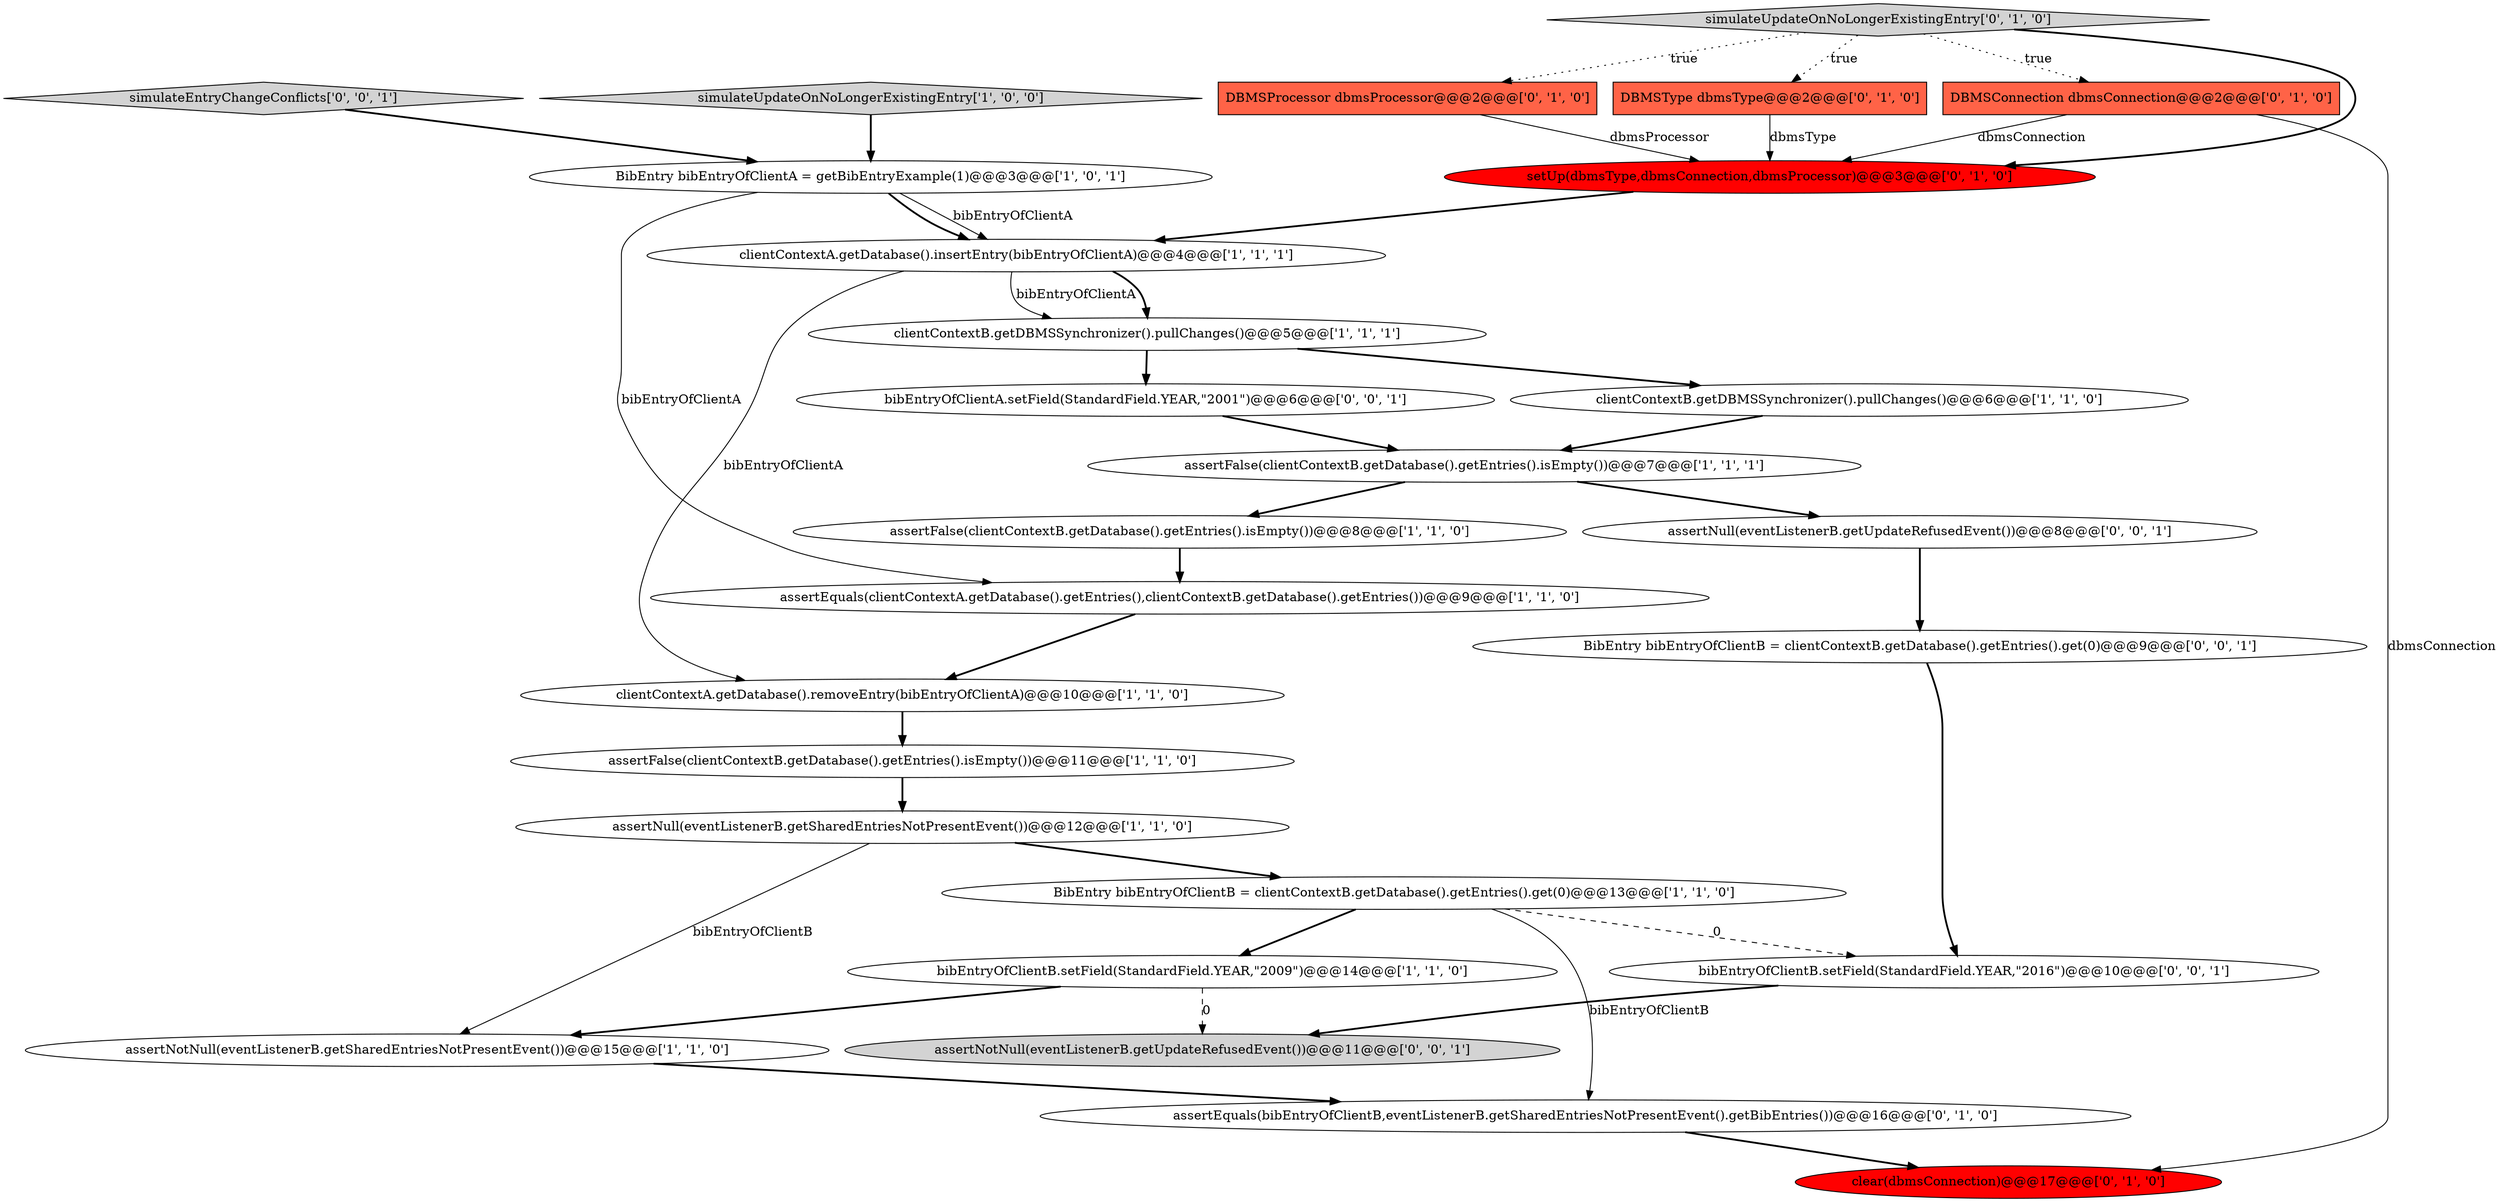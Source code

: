 digraph {
25 [style = filled, label = "bibEntryOfClientA.setField(StandardField.YEAR,\"2001\")@@@6@@@['0', '0', '1']", fillcolor = white, shape = ellipse image = "AAA0AAABBB3BBB"];
19 [style = filled, label = "simulateUpdateOnNoLongerExistingEntry['0', '1', '0']", fillcolor = lightgray, shape = diamond image = "AAA0AAABBB2BBB"];
26 [style = filled, label = "BibEntry bibEntryOfClientB = clientContextB.getDatabase().getEntries().get(0)@@@9@@@['0', '0', '1']", fillcolor = white, shape = ellipse image = "AAA0AAABBB3BBB"];
6 [style = filled, label = "clientContextA.getDatabase().removeEntry(bibEntryOfClientA)@@@10@@@['1', '1', '0']", fillcolor = white, shape = ellipse image = "AAA0AAABBB1BBB"];
12 [style = filled, label = "assertNull(eventListenerB.getSharedEntriesNotPresentEvent())@@@12@@@['1', '1', '0']", fillcolor = white, shape = ellipse image = "AAA0AAABBB1BBB"];
15 [style = filled, label = "DBMSConnection dbmsConnection@@@2@@@['0', '1', '0']", fillcolor = tomato, shape = box image = "AAA0AAABBB2BBB"];
7 [style = filled, label = "simulateUpdateOnNoLongerExistingEntry['1', '0', '0']", fillcolor = lightgray, shape = diamond image = "AAA0AAABBB1BBB"];
24 [style = filled, label = "simulateEntryChangeConflicts['0', '0', '1']", fillcolor = lightgray, shape = diamond image = "AAA0AAABBB3BBB"];
4 [style = filled, label = "clientContextA.getDatabase().insertEntry(bibEntryOfClientA)@@@4@@@['1', '1', '1']", fillcolor = white, shape = ellipse image = "AAA0AAABBB1BBB"];
20 [style = filled, label = "setUp(dbmsType,dbmsConnection,dbmsProcessor)@@@3@@@['0', '1', '0']", fillcolor = red, shape = ellipse image = "AAA1AAABBB2BBB"];
8 [style = filled, label = "clientContextB.getDBMSSynchronizer().pullChanges()@@@6@@@['1', '1', '0']", fillcolor = white, shape = ellipse image = "AAA0AAABBB1BBB"];
16 [style = filled, label = "assertEquals(bibEntryOfClientB,eventListenerB.getSharedEntriesNotPresentEvent().getBibEntries())@@@16@@@['0', '1', '0']", fillcolor = white, shape = ellipse image = "AAA0AAABBB2BBB"];
18 [style = filled, label = "DBMSType dbmsType@@@2@@@['0', '1', '0']", fillcolor = tomato, shape = box image = "AAA1AAABBB2BBB"];
5 [style = filled, label = "assertEquals(clientContextA.getDatabase().getEntries(),clientContextB.getDatabase().getEntries())@@@9@@@['1', '1', '0']", fillcolor = white, shape = ellipse image = "AAA0AAABBB1BBB"];
14 [style = filled, label = "DBMSProcessor dbmsProcessor@@@2@@@['0', '1', '0']", fillcolor = tomato, shape = box image = "AAA0AAABBB2BBB"];
13 [style = filled, label = "bibEntryOfClientB.setField(StandardField.YEAR,\"2009\")@@@14@@@['1', '1', '0']", fillcolor = white, shape = ellipse image = "AAA0AAABBB1BBB"];
3 [style = filled, label = "assertFalse(clientContextB.getDatabase().getEntries().isEmpty())@@@11@@@['1', '1', '0']", fillcolor = white, shape = ellipse image = "AAA0AAABBB1BBB"];
0 [style = filled, label = "clientContextB.getDBMSSynchronizer().pullChanges()@@@5@@@['1', '1', '1']", fillcolor = white, shape = ellipse image = "AAA0AAABBB1BBB"];
2 [style = filled, label = "BibEntry bibEntryOfClientB = clientContextB.getDatabase().getEntries().get(0)@@@13@@@['1', '1', '0']", fillcolor = white, shape = ellipse image = "AAA0AAABBB1BBB"];
23 [style = filled, label = "assertNull(eventListenerB.getUpdateRefusedEvent())@@@8@@@['0', '0', '1']", fillcolor = white, shape = ellipse image = "AAA0AAABBB3BBB"];
22 [style = filled, label = "assertNotNull(eventListenerB.getUpdateRefusedEvent())@@@11@@@['0', '0', '1']", fillcolor = lightgray, shape = ellipse image = "AAA0AAABBB3BBB"];
9 [style = filled, label = "BibEntry bibEntryOfClientA = getBibEntryExample(1)@@@3@@@['1', '0', '1']", fillcolor = white, shape = ellipse image = "AAA0AAABBB1BBB"];
17 [style = filled, label = "clear(dbmsConnection)@@@17@@@['0', '1', '0']", fillcolor = red, shape = ellipse image = "AAA1AAABBB2BBB"];
1 [style = filled, label = "assertNotNull(eventListenerB.getSharedEntriesNotPresentEvent())@@@15@@@['1', '1', '0']", fillcolor = white, shape = ellipse image = "AAA0AAABBB1BBB"];
10 [style = filled, label = "assertFalse(clientContextB.getDatabase().getEntries().isEmpty())@@@8@@@['1', '1', '0']", fillcolor = white, shape = ellipse image = "AAA0AAABBB1BBB"];
11 [style = filled, label = "assertFalse(clientContextB.getDatabase().getEntries().isEmpty())@@@7@@@['1', '1', '1']", fillcolor = white, shape = ellipse image = "AAA0AAABBB1BBB"];
21 [style = filled, label = "bibEntryOfClientB.setField(StandardField.YEAR,\"2016\")@@@10@@@['0', '0', '1']", fillcolor = white, shape = ellipse image = "AAA0AAABBB3BBB"];
6->3 [style = bold, label=""];
19->14 [style = dotted, label="true"];
9->4 [style = solid, label="bibEntryOfClientA"];
12->1 [style = solid, label="bibEntryOfClientB"];
19->20 [style = bold, label=""];
9->4 [style = bold, label=""];
9->5 [style = solid, label="bibEntryOfClientA"];
15->17 [style = solid, label="dbmsConnection"];
19->18 [style = dotted, label="true"];
4->0 [style = solid, label="bibEntryOfClientA"];
23->26 [style = bold, label=""];
16->17 [style = bold, label=""];
3->12 [style = bold, label=""];
19->15 [style = dotted, label="true"];
4->6 [style = solid, label="bibEntryOfClientA"];
13->1 [style = bold, label=""];
18->20 [style = solid, label="dbmsType"];
4->0 [style = bold, label=""];
20->4 [style = bold, label=""];
2->13 [style = bold, label=""];
26->21 [style = bold, label=""];
7->9 [style = bold, label=""];
12->2 [style = bold, label=""];
10->5 [style = bold, label=""];
5->6 [style = bold, label=""];
2->21 [style = dashed, label="0"];
2->16 [style = solid, label="bibEntryOfClientB"];
0->25 [style = bold, label=""];
11->10 [style = bold, label=""];
1->16 [style = bold, label=""];
25->11 [style = bold, label=""];
21->22 [style = bold, label=""];
0->8 [style = bold, label=""];
14->20 [style = solid, label="dbmsProcessor"];
8->11 [style = bold, label=""];
11->23 [style = bold, label=""];
13->22 [style = dashed, label="0"];
24->9 [style = bold, label=""];
15->20 [style = solid, label="dbmsConnection"];
}
